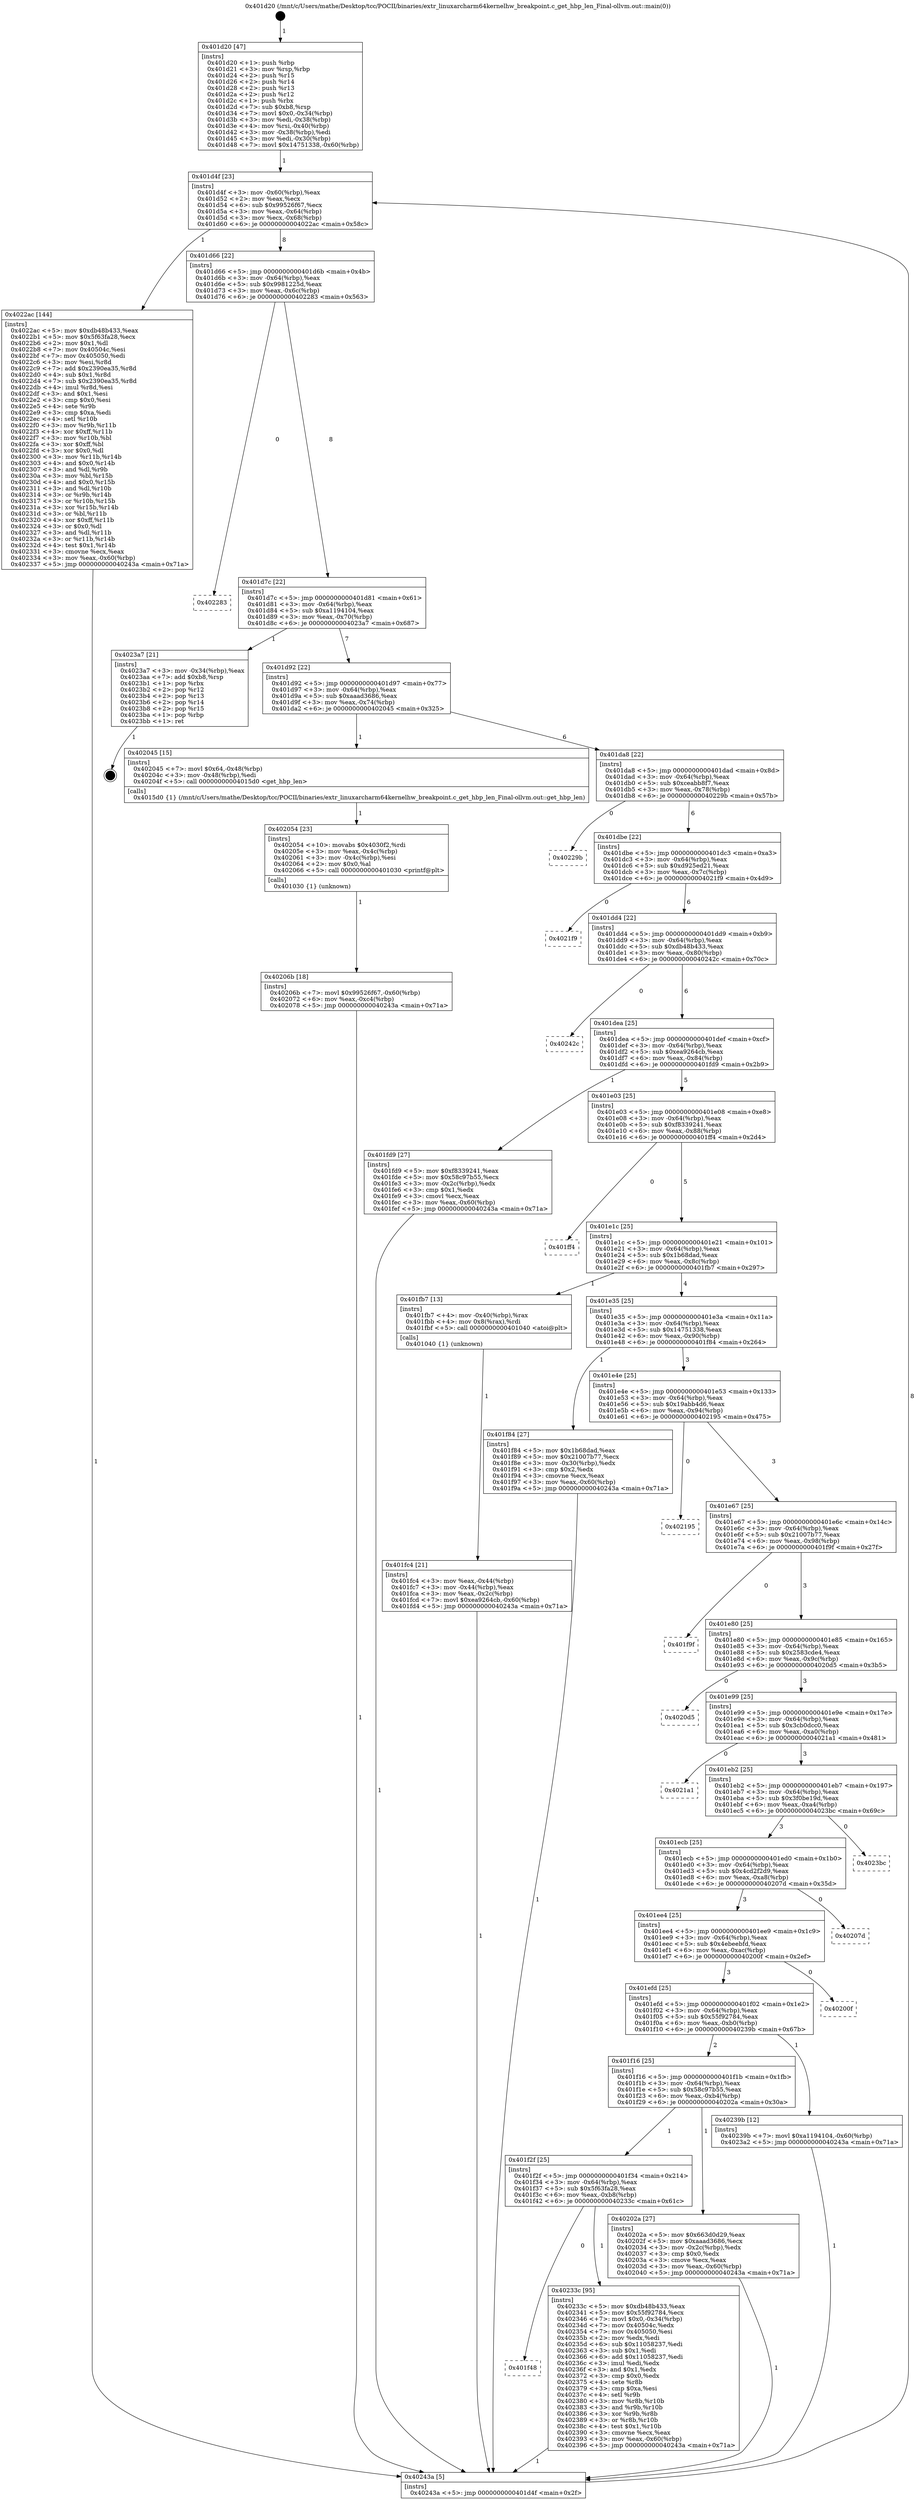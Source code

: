 digraph "0x401d20" {
  label = "0x401d20 (/mnt/c/Users/mathe/Desktop/tcc/POCII/binaries/extr_linuxarcharm64kernelhw_breakpoint.c_get_hbp_len_Final-ollvm.out::main(0))"
  labelloc = "t"
  node[shape=record]

  Entry [label="",width=0.3,height=0.3,shape=circle,fillcolor=black,style=filled]
  "0x401d4f" [label="{
     0x401d4f [23]\l
     | [instrs]\l
     &nbsp;&nbsp;0x401d4f \<+3\>: mov -0x60(%rbp),%eax\l
     &nbsp;&nbsp;0x401d52 \<+2\>: mov %eax,%ecx\l
     &nbsp;&nbsp;0x401d54 \<+6\>: sub $0x99526f67,%ecx\l
     &nbsp;&nbsp;0x401d5a \<+3\>: mov %eax,-0x64(%rbp)\l
     &nbsp;&nbsp;0x401d5d \<+3\>: mov %ecx,-0x68(%rbp)\l
     &nbsp;&nbsp;0x401d60 \<+6\>: je 00000000004022ac \<main+0x58c\>\l
  }"]
  "0x4022ac" [label="{
     0x4022ac [144]\l
     | [instrs]\l
     &nbsp;&nbsp;0x4022ac \<+5\>: mov $0xdb48b433,%eax\l
     &nbsp;&nbsp;0x4022b1 \<+5\>: mov $0x5f63fa28,%ecx\l
     &nbsp;&nbsp;0x4022b6 \<+2\>: mov $0x1,%dl\l
     &nbsp;&nbsp;0x4022b8 \<+7\>: mov 0x40504c,%esi\l
     &nbsp;&nbsp;0x4022bf \<+7\>: mov 0x405050,%edi\l
     &nbsp;&nbsp;0x4022c6 \<+3\>: mov %esi,%r8d\l
     &nbsp;&nbsp;0x4022c9 \<+7\>: add $0x2390ea35,%r8d\l
     &nbsp;&nbsp;0x4022d0 \<+4\>: sub $0x1,%r8d\l
     &nbsp;&nbsp;0x4022d4 \<+7\>: sub $0x2390ea35,%r8d\l
     &nbsp;&nbsp;0x4022db \<+4\>: imul %r8d,%esi\l
     &nbsp;&nbsp;0x4022df \<+3\>: and $0x1,%esi\l
     &nbsp;&nbsp;0x4022e2 \<+3\>: cmp $0x0,%esi\l
     &nbsp;&nbsp;0x4022e5 \<+4\>: sete %r9b\l
     &nbsp;&nbsp;0x4022e9 \<+3\>: cmp $0xa,%edi\l
     &nbsp;&nbsp;0x4022ec \<+4\>: setl %r10b\l
     &nbsp;&nbsp;0x4022f0 \<+3\>: mov %r9b,%r11b\l
     &nbsp;&nbsp;0x4022f3 \<+4\>: xor $0xff,%r11b\l
     &nbsp;&nbsp;0x4022f7 \<+3\>: mov %r10b,%bl\l
     &nbsp;&nbsp;0x4022fa \<+3\>: xor $0xff,%bl\l
     &nbsp;&nbsp;0x4022fd \<+3\>: xor $0x0,%dl\l
     &nbsp;&nbsp;0x402300 \<+3\>: mov %r11b,%r14b\l
     &nbsp;&nbsp;0x402303 \<+4\>: and $0x0,%r14b\l
     &nbsp;&nbsp;0x402307 \<+3\>: and %dl,%r9b\l
     &nbsp;&nbsp;0x40230a \<+3\>: mov %bl,%r15b\l
     &nbsp;&nbsp;0x40230d \<+4\>: and $0x0,%r15b\l
     &nbsp;&nbsp;0x402311 \<+3\>: and %dl,%r10b\l
     &nbsp;&nbsp;0x402314 \<+3\>: or %r9b,%r14b\l
     &nbsp;&nbsp;0x402317 \<+3\>: or %r10b,%r15b\l
     &nbsp;&nbsp;0x40231a \<+3\>: xor %r15b,%r14b\l
     &nbsp;&nbsp;0x40231d \<+3\>: or %bl,%r11b\l
     &nbsp;&nbsp;0x402320 \<+4\>: xor $0xff,%r11b\l
     &nbsp;&nbsp;0x402324 \<+3\>: or $0x0,%dl\l
     &nbsp;&nbsp;0x402327 \<+3\>: and %dl,%r11b\l
     &nbsp;&nbsp;0x40232a \<+3\>: or %r11b,%r14b\l
     &nbsp;&nbsp;0x40232d \<+4\>: test $0x1,%r14b\l
     &nbsp;&nbsp;0x402331 \<+3\>: cmovne %ecx,%eax\l
     &nbsp;&nbsp;0x402334 \<+3\>: mov %eax,-0x60(%rbp)\l
     &nbsp;&nbsp;0x402337 \<+5\>: jmp 000000000040243a \<main+0x71a\>\l
  }"]
  "0x401d66" [label="{
     0x401d66 [22]\l
     | [instrs]\l
     &nbsp;&nbsp;0x401d66 \<+5\>: jmp 0000000000401d6b \<main+0x4b\>\l
     &nbsp;&nbsp;0x401d6b \<+3\>: mov -0x64(%rbp),%eax\l
     &nbsp;&nbsp;0x401d6e \<+5\>: sub $0x9981225d,%eax\l
     &nbsp;&nbsp;0x401d73 \<+3\>: mov %eax,-0x6c(%rbp)\l
     &nbsp;&nbsp;0x401d76 \<+6\>: je 0000000000402283 \<main+0x563\>\l
  }"]
  Exit [label="",width=0.3,height=0.3,shape=circle,fillcolor=black,style=filled,peripheries=2]
  "0x402283" [label="{
     0x402283\l
  }", style=dashed]
  "0x401d7c" [label="{
     0x401d7c [22]\l
     | [instrs]\l
     &nbsp;&nbsp;0x401d7c \<+5\>: jmp 0000000000401d81 \<main+0x61\>\l
     &nbsp;&nbsp;0x401d81 \<+3\>: mov -0x64(%rbp),%eax\l
     &nbsp;&nbsp;0x401d84 \<+5\>: sub $0xa1194104,%eax\l
     &nbsp;&nbsp;0x401d89 \<+3\>: mov %eax,-0x70(%rbp)\l
     &nbsp;&nbsp;0x401d8c \<+6\>: je 00000000004023a7 \<main+0x687\>\l
  }"]
  "0x401f48" [label="{
     0x401f48\l
  }", style=dashed]
  "0x4023a7" [label="{
     0x4023a7 [21]\l
     | [instrs]\l
     &nbsp;&nbsp;0x4023a7 \<+3\>: mov -0x34(%rbp),%eax\l
     &nbsp;&nbsp;0x4023aa \<+7\>: add $0xb8,%rsp\l
     &nbsp;&nbsp;0x4023b1 \<+1\>: pop %rbx\l
     &nbsp;&nbsp;0x4023b2 \<+2\>: pop %r12\l
     &nbsp;&nbsp;0x4023b4 \<+2\>: pop %r13\l
     &nbsp;&nbsp;0x4023b6 \<+2\>: pop %r14\l
     &nbsp;&nbsp;0x4023b8 \<+2\>: pop %r15\l
     &nbsp;&nbsp;0x4023ba \<+1\>: pop %rbp\l
     &nbsp;&nbsp;0x4023bb \<+1\>: ret\l
  }"]
  "0x401d92" [label="{
     0x401d92 [22]\l
     | [instrs]\l
     &nbsp;&nbsp;0x401d92 \<+5\>: jmp 0000000000401d97 \<main+0x77\>\l
     &nbsp;&nbsp;0x401d97 \<+3\>: mov -0x64(%rbp),%eax\l
     &nbsp;&nbsp;0x401d9a \<+5\>: sub $0xaaad3686,%eax\l
     &nbsp;&nbsp;0x401d9f \<+3\>: mov %eax,-0x74(%rbp)\l
     &nbsp;&nbsp;0x401da2 \<+6\>: je 0000000000402045 \<main+0x325\>\l
  }"]
  "0x40233c" [label="{
     0x40233c [95]\l
     | [instrs]\l
     &nbsp;&nbsp;0x40233c \<+5\>: mov $0xdb48b433,%eax\l
     &nbsp;&nbsp;0x402341 \<+5\>: mov $0x55f92784,%ecx\l
     &nbsp;&nbsp;0x402346 \<+7\>: movl $0x0,-0x34(%rbp)\l
     &nbsp;&nbsp;0x40234d \<+7\>: mov 0x40504c,%edx\l
     &nbsp;&nbsp;0x402354 \<+7\>: mov 0x405050,%esi\l
     &nbsp;&nbsp;0x40235b \<+2\>: mov %edx,%edi\l
     &nbsp;&nbsp;0x40235d \<+6\>: sub $0x11058237,%edi\l
     &nbsp;&nbsp;0x402363 \<+3\>: sub $0x1,%edi\l
     &nbsp;&nbsp;0x402366 \<+6\>: add $0x11058237,%edi\l
     &nbsp;&nbsp;0x40236c \<+3\>: imul %edi,%edx\l
     &nbsp;&nbsp;0x40236f \<+3\>: and $0x1,%edx\l
     &nbsp;&nbsp;0x402372 \<+3\>: cmp $0x0,%edx\l
     &nbsp;&nbsp;0x402375 \<+4\>: sete %r8b\l
     &nbsp;&nbsp;0x402379 \<+3\>: cmp $0xa,%esi\l
     &nbsp;&nbsp;0x40237c \<+4\>: setl %r9b\l
     &nbsp;&nbsp;0x402380 \<+3\>: mov %r8b,%r10b\l
     &nbsp;&nbsp;0x402383 \<+3\>: and %r9b,%r10b\l
     &nbsp;&nbsp;0x402386 \<+3\>: xor %r9b,%r8b\l
     &nbsp;&nbsp;0x402389 \<+3\>: or %r8b,%r10b\l
     &nbsp;&nbsp;0x40238c \<+4\>: test $0x1,%r10b\l
     &nbsp;&nbsp;0x402390 \<+3\>: cmovne %ecx,%eax\l
     &nbsp;&nbsp;0x402393 \<+3\>: mov %eax,-0x60(%rbp)\l
     &nbsp;&nbsp;0x402396 \<+5\>: jmp 000000000040243a \<main+0x71a\>\l
  }"]
  "0x402045" [label="{
     0x402045 [15]\l
     | [instrs]\l
     &nbsp;&nbsp;0x402045 \<+7\>: movl $0x64,-0x48(%rbp)\l
     &nbsp;&nbsp;0x40204c \<+3\>: mov -0x48(%rbp),%edi\l
     &nbsp;&nbsp;0x40204f \<+5\>: call 00000000004015d0 \<get_hbp_len\>\l
     | [calls]\l
     &nbsp;&nbsp;0x4015d0 \{1\} (/mnt/c/Users/mathe/Desktop/tcc/POCII/binaries/extr_linuxarcharm64kernelhw_breakpoint.c_get_hbp_len_Final-ollvm.out::get_hbp_len)\l
  }"]
  "0x401da8" [label="{
     0x401da8 [22]\l
     | [instrs]\l
     &nbsp;&nbsp;0x401da8 \<+5\>: jmp 0000000000401dad \<main+0x8d\>\l
     &nbsp;&nbsp;0x401dad \<+3\>: mov -0x64(%rbp),%eax\l
     &nbsp;&nbsp;0x401db0 \<+5\>: sub $0xceabb8f7,%eax\l
     &nbsp;&nbsp;0x401db5 \<+3\>: mov %eax,-0x78(%rbp)\l
     &nbsp;&nbsp;0x401db8 \<+6\>: je 000000000040229b \<main+0x57b\>\l
  }"]
  "0x40206b" [label="{
     0x40206b [18]\l
     | [instrs]\l
     &nbsp;&nbsp;0x40206b \<+7\>: movl $0x99526f67,-0x60(%rbp)\l
     &nbsp;&nbsp;0x402072 \<+6\>: mov %eax,-0xc4(%rbp)\l
     &nbsp;&nbsp;0x402078 \<+5\>: jmp 000000000040243a \<main+0x71a\>\l
  }"]
  "0x40229b" [label="{
     0x40229b\l
  }", style=dashed]
  "0x401dbe" [label="{
     0x401dbe [22]\l
     | [instrs]\l
     &nbsp;&nbsp;0x401dbe \<+5\>: jmp 0000000000401dc3 \<main+0xa3\>\l
     &nbsp;&nbsp;0x401dc3 \<+3\>: mov -0x64(%rbp),%eax\l
     &nbsp;&nbsp;0x401dc6 \<+5\>: sub $0xd925ed21,%eax\l
     &nbsp;&nbsp;0x401dcb \<+3\>: mov %eax,-0x7c(%rbp)\l
     &nbsp;&nbsp;0x401dce \<+6\>: je 00000000004021f9 \<main+0x4d9\>\l
  }"]
  "0x402054" [label="{
     0x402054 [23]\l
     | [instrs]\l
     &nbsp;&nbsp;0x402054 \<+10\>: movabs $0x4030f2,%rdi\l
     &nbsp;&nbsp;0x40205e \<+3\>: mov %eax,-0x4c(%rbp)\l
     &nbsp;&nbsp;0x402061 \<+3\>: mov -0x4c(%rbp),%esi\l
     &nbsp;&nbsp;0x402064 \<+2\>: mov $0x0,%al\l
     &nbsp;&nbsp;0x402066 \<+5\>: call 0000000000401030 \<printf@plt\>\l
     | [calls]\l
     &nbsp;&nbsp;0x401030 \{1\} (unknown)\l
  }"]
  "0x4021f9" [label="{
     0x4021f9\l
  }", style=dashed]
  "0x401dd4" [label="{
     0x401dd4 [22]\l
     | [instrs]\l
     &nbsp;&nbsp;0x401dd4 \<+5\>: jmp 0000000000401dd9 \<main+0xb9\>\l
     &nbsp;&nbsp;0x401dd9 \<+3\>: mov -0x64(%rbp),%eax\l
     &nbsp;&nbsp;0x401ddc \<+5\>: sub $0xdb48b433,%eax\l
     &nbsp;&nbsp;0x401de1 \<+3\>: mov %eax,-0x80(%rbp)\l
     &nbsp;&nbsp;0x401de4 \<+6\>: je 000000000040242c \<main+0x70c\>\l
  }"]
  "0x401f2f" [label="{
     0x401f2f [25]\l
     | [instrs]\l
     &nbsp;&nbsp;0x401f2f \<+5\>: jmp 0000000000401f34 \<main+0x214\>\l
     &nbsp;&nbsp;0x401f34 \<+3\>: mov -0x64(%rbp),%eax\l
     &nbsp;&nbsp;0x401f37 \<+5\>: sub $0x5f63fa28,%eax\l
     &nbsp;&nbsp;0x401f3c \<+6\>: mov %eax,-0xb8(%rbp)\l
     &nbsp;&nbsp;0x401f42 \<+6\>: je 000000000040233c \<main+0x61c\>\l
  }"]
  "0x40242c" [label="{
     0x40242c\l
  }", style=dashed]
  "0x401dea" [label="{
     0x401dea [25]\l
     | [instrs]\l
     &nbsp;&nbsp;0x401dea \<+5\>: jmp 0000000000401def \<main+0xcf\>\l
     &nbsp;&nbsp;0x401def \<+3\>: mov -0x64(%rbp),%eax\l
     &nbsp;&nbsp;0x401df2 \<+5\>: sub $0xea9264cb,%eax\l
     &nbsp;&nbsp;0x401df7 \<+6\>: mov %eax,-0x84(%rbp)\l
     &nbsp;&nbsp;0x401dfd \<+6\>: je 0000000000401fd9 \<main+0x2b9\>\l
  }"]
  "0x40202a" [label="{
     0x40202a [27]\l
     | [instrs]\l
     &nbsp;&nbsp;0x40202a \<+5\>: mov $0x663d0d29,%eax\l
     &nbsp;&nbsp;0x40202f \<+5\>: mov $0xaaad3686,%ecx\l
     &nbsp;&nbsp;0x402034 \<+3\>: mov -0x2c(%rbp),%edx\l
     &nbsp;&nbsp;0x402037 \<+3\>: cmp $0x0,%edx\l
     &nbsp;&nbsp;0x40203a \<+3\>: cmove %ecx,%eax\l
     &nbsp;&nbsp;0x40203d \<+3\>: mov %eax,-0x60(%rbp)\l
     &nbsp;&nbsp;0x402040 \<+5\>: jmp 000000000040243a \<main+0x71a\>\l
  }"]
  "0x401fd9" [label="{
     0x401fd9 [27]\l
     | [instrs]\l
     &nbsp;&nbsp;0x401fd9 \<+5\>: mov $0xf8339241,%eax\l
     &nbsp;&nbsp;0x401fde \<+5\>: mov $0x58c97b55,%ecx\l
     &nbsp;&nbsp;0x401fe3 \<+3\>: mov -0x2c(%rbp),%edx\l
     &nbsp;&nbsp;0x401fe6 \<+3\>: cmp $0x1,%edx\l
     &nbsp;&nbsp;0x401fe9 \<+3\>: cmovl %ecx,%eax\l
     &nbsp;&nbsp;0x401fec \<+3\>: mov %eax,-0x60(%rbp)\l
     &nbsp;&nbsp;0x401fef \<+5\>: jmp 000000000040243a \<main+0x71a\>\l
  }"]
  "0x401e03" [label="{
     0x401e03 [25]\l
     | [instrs]\l
     &nbsp;&nbsp;0x401e03 \<+5\>: jmp 0000000000401e08 \<main+0xe8\>\l
     &nbsp;&nbsp;0x401e08 \<+3\>: mov -0x64(%rbp),%eax\l
     &nbsp;&nbsp;0x401e0b \<+5\>: sub $0xf8339241,%eax\l
     &nbsp;&nbsp;0x401e10 \<+6\>: mov %eax,-0x88(%rbp)\l
     &nbsp;&nbsp;0x401e16 \<+6\>: je 0000000000401ff4 \<main+0x2d4\>\l
  }"]
  "0x401f16" [label="{
     0x401f16 [25]\l
     | [instrs]\l
     &nbsp;&nbsp;0x401f16 \<+5\>: jmp 0000000000401f1b \<main+0x1fb\>\l
     &nbsp;&nbsp;0x401f1b \<+3\>: mov -0x64(%rbp),%eax\l
     &nbsp;&nbsp;0x401f1e \<+5\>: sub $0x58c97b55,%eax\l
     &nbsp;&nbsp;0x401f23 \<+6\>: mov %eax,-0xb4(%rbp)\l
     &nbsp;&nbsp;0x401f29 \<+6\>: je 000000000040202a \<main+0x30a\>\l
  }"]
  "0x401ff4" [label="{
     0x401ff4\l
  }", style=dashed]
  "0x401e1c" [label="{
     0x401e1c [25]\l
     | [instrs]\l
     &nbsp;&nbsp;0x401e1c \<+5\>: jmp 0000000000401e21 \<main+0x101\>\l
     &nbsp;&nbsp;0x401e21 \<+3\>: mov -0x64(%rbp),%eax\l
     &nbsp;&nbsp;0x401e24 \<+5\>: sub $0x1b68dad,%eax\l
     &nbsp;&nbsp;0x401e29 \<+6\>: mov %eax,-0x8c(%rbp)\l
     &nbsp;&nbsp;0x401e2f \<+6\>: je 0000000000401fb7 \<main+0x297\>\l
  }"]
  "0x40239b" [label="{
     0x40239b [12]\l
     | [instrs]\l
     &nbsp;&nbsp;0x40239b \<+7\>: movl $0xa1194104,-0x60(%rbp)\l
     &nbsp;&nbsp;0x4023a2 \<+5\>: jmp 000000000040243a \<main+0x71a\>\l
  }"]
  "0x401fb7" [label="{
     0x401fb7 [13]\l
     | [instrs]\l
     &nbsp;&nbsp;0x401fb7 \<+4\>: mov -0x40(%rbp),%rax\l
     &nbsp;&nbsp;0x401fbb \<+4\>: mov 0x8(%rax),%rdi\l
     &nbsp;&nbsp;0x401fbf \<+5\>: call 0000000000401040 \<atoi@plt\>\l
     | [calls]\l
     &nbsp;&nbsp;0x401040 \{1\} (unknown)\l
  }"]
  "0x401e35" [label="{
     0x401e35 [25]\l
     | [instrs]\l
     &nbsp;&nbsp;0x401e35 \<+5\>: jmp 0000000000401e3a \<main+0x11a\>\l
     &nbsp;&nbsp;0x401e3a \<+3\>: mov -0x64(%rbp),%eax\l
     &nbsp;&nbsp;0x401e3d \<+5\>: sub $0x14751338,%eax\l
     &nbsp;&nbsp;0x401e42 \<+6\>: mov %eax,-0x90(%rbp)\l
     &nbsp;&nbsp;0x401e48 \<+6\>: je 0000000000401f84 \<main+0x264\>\l
  }"]
  "0x401efd" [label="{
     0x401efd [25]\l
     | [instrs]\l
     &nbsp;&nbsp;0x401efd \<+5\>: jmp 0000000000401f02 \<main+0x1e2\>\l
     &nbsp;&nbsp;0x401f02 \<+3\>: mov -0x64(%rbp),%eax\l
     &nbsp;&nbsp;0x401f05 \<+5\>: sub $0x55f92784,%eax\l
     &nbsp;&nbsp;0x401f0a \<+6\>: mov %eax,-0xb0(%rbp)\l
     &nbsp;&nbsp;0x401f10 \<+6\>: je 000000000040239b \<main+0x67b\>\l
  }"]
  "0x401f84" [label="{
     0x401f84 [27]\l
     | [instrs]\l
     &nbsp;&nbsp;0x401f84 \<+5\>: mov $0x1b68dad,%eax\l
     &nbsp;&nbsp;0x401f89 \<+5\>: mov $0x21007b77,%ecx\l
     &nbsp;&nbsp;0x401f8e \<+3\>: mov -0x30(%rbp),%edx\l
     &nbsp;&nbsp;0x401f91 \<+3\>: cmp $0x2,%edx\l
     &nbsp;&nbsp;0x401f94 \<+3\>: cmovne %ecx,%eax\l
     &nbsp;&nbsp;0x401f97 \<+3\>: mov %eax,-0x60(%rbp)\l
     &nbsp;&nbsp;0x401f9a \<+5\>: jmp 000000000040243a \<main+0x71a\>\l
  }"]
  "0x401e4e" [label="{
     0x401e4e [25]\l
     | [instrs]\l
     &nbsp;&nbsp;0x401e4e \<+5\>: jmp 0000000000401e53 \<main+0x133\>\l
     &nbsp;&nbsp;0x401e53 \<+3\>: mov -0x64(%rbp),%eax\l
     &nbsp;&nbsp;0x401e56 \<+5\>: sub $0x19abb4d6,%eax\l
     &nbsp;&nbsp;0x401e5b \<+6\>: mov %eax,-0x94(%rbp)\l
     &nbsp;&nbsp;0x401e61 \<+6\>: je 0000000000402195 \<main+0x475\>\l
  }"]
  "0x40243a" [label="{
     0x40243a [5]\l
     | [instrs]\l
     &nbsp;&nbsp;0x40243a \<+5\>: jmp 0000000000401d4f \<main+0x2f\>\l
  }"]
  "0x401d20" [label="{
     0x401d20 [47]\l
     | [instrs]\l
     &nbsp;&nbsp;0x401d20 \<+1\>: push %rbp\l
     &nbsp;&nbsp;0x401d21 \<+3\>: mov %rsp,%rbp\l
     &nbsp;&nbsp;0x401d24 \<+2\>: push %r15\l
     &nbsp;&nbsp;0x401d26 \<+2\>: push %r14\l
     &nbsp;&nbsp;0x401d28 \<+2\>: push %r13\l
     &nbsp;&nbsp;0x401d2a \<+2\>: push %r12\l
     &nbsp;&nbsp;0x401d2c \<+1\>: push %rbx\l
     &nbsp;&nbsp;0x401d2d \<+7\>: sub $0xb8,%rsp\l
     &nbsp;&nbsp;0x401d34 \<+7\>: movl $0x0,-0x34(%rbp)\l
     &nbsp;&nbsp;0x401d3b \<+3\>: mov %edi,-0x38(%rbp)\l
     &nbsp;&nbsp;0x401d3e \<+4\>: mov %rsi,-0x40(%rbp)\l
     &nbsp;&nbsp;0x401d42 \<+3\>: mov -0x38(%rbp),%edi\l
     &nbsp;&nbsp;0x401d45 \<+3\>: mov %edi,-0x30(%rbp)\l
     &nbsp;&nbsp;0x401d48 \<+7\>: movl $0x14751338,-0x60(%rbp)\l
  }"]
  "0x401fc4" [label="{
     0x401fc4 [21]\l
     | [instrs]\l
     &nbsp;&nbsp;0x401fc4 \<+3\>: mov %eax,-0x44(%rbp)\l
     &nbsp;&nbsp;0x401fc7 \<+3\>: mov -0x44(%rbp),%eax\l
     &nbsp;&nbsp;0x401fca \<+3\>: mov %eax,-0x2c(%rbp)\l
     &nbsp;&nbsp;0x401fcd \<+7\>: movl $0xea9264cb,-0x60(%rbp)\l
     &nbsp;&nbsp;0x401fd4 \<+5\>: jmp 000000000040243a \<main+0x71a\>\l
  }"]
  "0x40200f" [label="{
     0x40200f\l
  }", style=dashed]
  "0x402195" [label="{
     0x402195\l
  }", style=dashed]
  "0x401e67" [label="{
     0x401e67 [25]\l
     | [instrs]\l
     &nbsp;&nbsp;0x401e67 \<+5\>: jmp 0000000000401e6c \<main+0x14c\>\l
     &nbsp;&nbsp;0x401e6c \<+3\>: mov -0x64(%rbp),%eax\l
     &nbsp;&nbsp;0x401e6f \<+5\>: sub $0x21007b77,%eax\l
     &nbsp;&nbsp;0x401e74 \<+6\>: mov %eax,-0x98(%rbp)\l
     &nbsp;&nbsp;0x401e7a \<+6\>: je 0000000000401f9f \<main+0x27f\>\l
  }"]
  "0x401ee4" [label="{
     0x401ee4 [25]\l
     | [instrs]\l
     &nbsp;&nbsp;0x401ee4 \<+5\>: jmp 0000000000401ee9 \<main+0x1c9\>\l
     &nbsp;&nbsp;0x401ee9 \<+3\>: mov -0x64(%rbp),%eax\l
     &nbsp;&nbsp;0x401eec \<+5\>: sub $0x4ebeebfd,%eax\l
     &nbsp;&nbsp;0x401ef1 \<+6\>: mov %eax,-0xac(%rbp)\l
     &nbsp;&nbsp;0x401ef7 \<+6\>: je 000000000040200f \<main+0x2ef\>\l
  }"]
  "0x401f9f" [label="{
     0x401f9f\l
  }", style=dashed]
  "0x401e80" [label="{
     0x401e80 [25]\l
     | [instrs]\l
     &nbsp;&nbsp;0x401e80 \<+5\>: jmp 0000000000401e85 \<main+0x165\>\l
     &nbsp;&nbsp;0x401e85 \<+3\>: mov -0x64(%rbp),%eax\l
     &nbsp;&nbsp;0x401e88 \<+5\>: sub $0x2583cde4,%eax\l
     &nbsp;&nbsp;0x401e8d \<+6\>: mov %eax,-0x9c(%rbp)\l
     &nbsp;&nbsp;0x401e93 \<+6\>: je 00000000004020d5 \<main+0x3b5\>\l
  }"]
  "0x40207d" [label="{
     0x40207d\l
  }", style=dashed]
  "0x4020d5" [label="{
     0x4020d5\l
  }", style=dashed]
  "0x401e99" [label="{
     0x401e99 [25]\l
     | [instrs]\l
     &nbsp;&nbsp;0x401e99 \<+5\>: jmp 0000000000401e9e \<main+0x17e\>\l
     &nbsp;&nbsp;0x401e9e \<+3\>: mov -0x64(%rbp),%eax\l
     &nbsp;&nbsp;0x401ea1 \<+5\>: sub $0x3cb0dcc0,%eax\l
     &nbsp;&nbsp;0x401ea6 \<+6\>: mov %eax,-0xa0(%rbp)\l
     &nbsp;&nbsp;0x401eac \<+6\>: je 00000000004021a1 \<main+0x481\>\l
  }"]
  "0x401ecb" [label="{
     0x401ecb [25]\l
     | [instrs]\l
     &nbsp;&nbsp;0x401ecb \<+5\>: jmp 0000000000401ed0 \<main+0x1b0\>\l
     &nbsp;&nbsp;0x401ed0 \<+3\>: mov -0x64(%rbp),%eax\l
     &nbsp;&nbsp;0x401ed3 \<+5\>: sub $0x4cd2f2d9,%eax\l
     &nbsp;&nbsp;0x401ed8 \<+6\>: mov %eax,-0xa8(%rbp)\l
     &nbsp;&nbsp;0x401ede \<+6\>: je 000000000040207d \<main+0x35d\>\l
  }"]
  "0x4021a1" [label="{
     0x4021a1\l
  }", style=dashed]
  "0x401eb2" [label="{
     0x401eb2 [25]\l
     | [instrs]\l
     &nbsp;&nbsp;0x401eb2 \<+5\>: jmp 0000000000401eb7 \<main+0x197\>\l
     &nbsp;&nbsp;0x401eb7 \<+3\>: mov -0x64(%rbp),%eax\l
     &nbsp;&nbsp;0x401eba \<+5\>: sub $0x3f0be19d,%eax\l
     &nbsp;&nbsp;0x401ebf \<+6\>: mov %eax,-0xa4(%rbp)\l
     &nbsp;&nbsp;0x401ec5 \<+6\>: je 00000000004023bc \<main+0x69c\>\l
  }"]
  "0x4023bc" [label="{
     0x4023bc\l
  }", style=dashed]
  Entry -> "0x401d20" [label=" 1"]
  "0x401d4f" -> "0x4022ac" [label=" 1"]
  "0x401d4f" -> "0x401d66" [label=" 8"]
  "0x4023a7" -> Exit [label=" 1"]
  "0x401d66" -> "0x402283" [label=" 0"]
  "0x401d66" -> "0x401d7c" [label=" 8"]
  "0x40239b" -> "0x40243a" [label=" 1"]
  "0x401d7c" -> "0x4023a7" [label=" 1"]
  "0x401d7c" -> "0x401d92" [label=" 7"]
  "0x40233c" -> "0x40243a" [label=" 1"]
  "0x401d92" -> "0x402045" [label=" 1"]
  "0x401d92" -> "0x401da8" [label=" 6"]
  "0x401f2f" -> "0x401f48" [label=" 0"]
  "0x401da8" -> "0x40229b" [label=" 0"]
  "0x401da8" -> "0x401dbe" [label=" 6"]
  "0x401f2f" -> "0x40233c" [label=" 1"]
  "0x401dbe" -> "0x4021f9" [label=" 0"]
  "0x401dbe" -> "0x401dd4" [label=" 6"]
  "0x4022ac" -> "0x40243a" [label=" 1"]
  "0x401dd4" -> "0x40242c" [label=" 0"]
  "0x401dd4" -> "0x401dea" [label=" 6"]
  "0x40206b" -> "0x40243a" [label=" 1"]
  "0x401dea" -> "0x401fd9" [label=" 1"]
  "0x401dea" -> "0x401e03" [label=" 5"]
  "0x402054" -> "0x40206b" [label=" 1"]
  "0x401e03" -> "0x401ff4" [label=" 0"]
  "0x401e03" -> "0x401e1c" [label=" 5"]
  "0x40202a" -> "0x40243a" [label=" 1"]
  "0x401e1c" -> "0x401fb7" [label=" 1"]
  "0x401e1c" -> "0x401e35" [label=" 4"]
  "0x401f16" -> "0x401f2f" [label=" 1"]
  "0x401e35" -> "0x401f84" [label=" 1"]
  "0x401e35" -> "0x401e4e" [label=" 3"]
  "0x401f84" -> "0x40243a" [label=" 1"]
  "0x401d20" -> "0x401d4f" [label=" 1"]
  "0x40243a" -> "0x401d4f" [label=" 8"]
  "0x401fb7" -> "0x401fc4" [label=" 1"]
  "0x401fc4" -> "0x40243a" [label=" 1"]
  "0x401fd9" -> "0x40243a" [label=" 1"]
  "0x402045" -> "0x402054" [label=" 1"]
  "0x401e4e" -> "0x402195" [label=" 0"]
  "0x401e4e" -> "0x401e67" [label=" 3"]
  "0x401efd" -> "0x401f16" [label=" 2"]
  "0x401e67" -> "0x401f9f" [label=" 0"]
  "0x401e67" -> "0x401e80" [label=" 3"]
  "0x401f16" -> "0x40202a" [label=" 1"]
  "0x401e80" -> "0x4020d5" [label=" 0"]
  "0x401e80" -> "0x401e99" [label=" 3"]
  "0x401ee4" -> "0x401efd" [label=" 3"]
  "0x401e99" -> "0x4021a1" [label=" 0"]
  "0x401e99" -> "0x401eb2" [label=" 3"]
  "0x401efd" -> "0x40239b" [label=" 1"]
  "0x401eb2" -> "0x4023bc" [label=" 0"]
  "0x401eb2" -> "0x401ecb" [label=" 3"]
  "0x401ee4" -> "0x40200f" [label=" 0"]
  "0x401ecb" -> "0x40207d" [label=" 0"]
  "0x401ecb" -> "0x401ee4" [label=" 3"]
}
